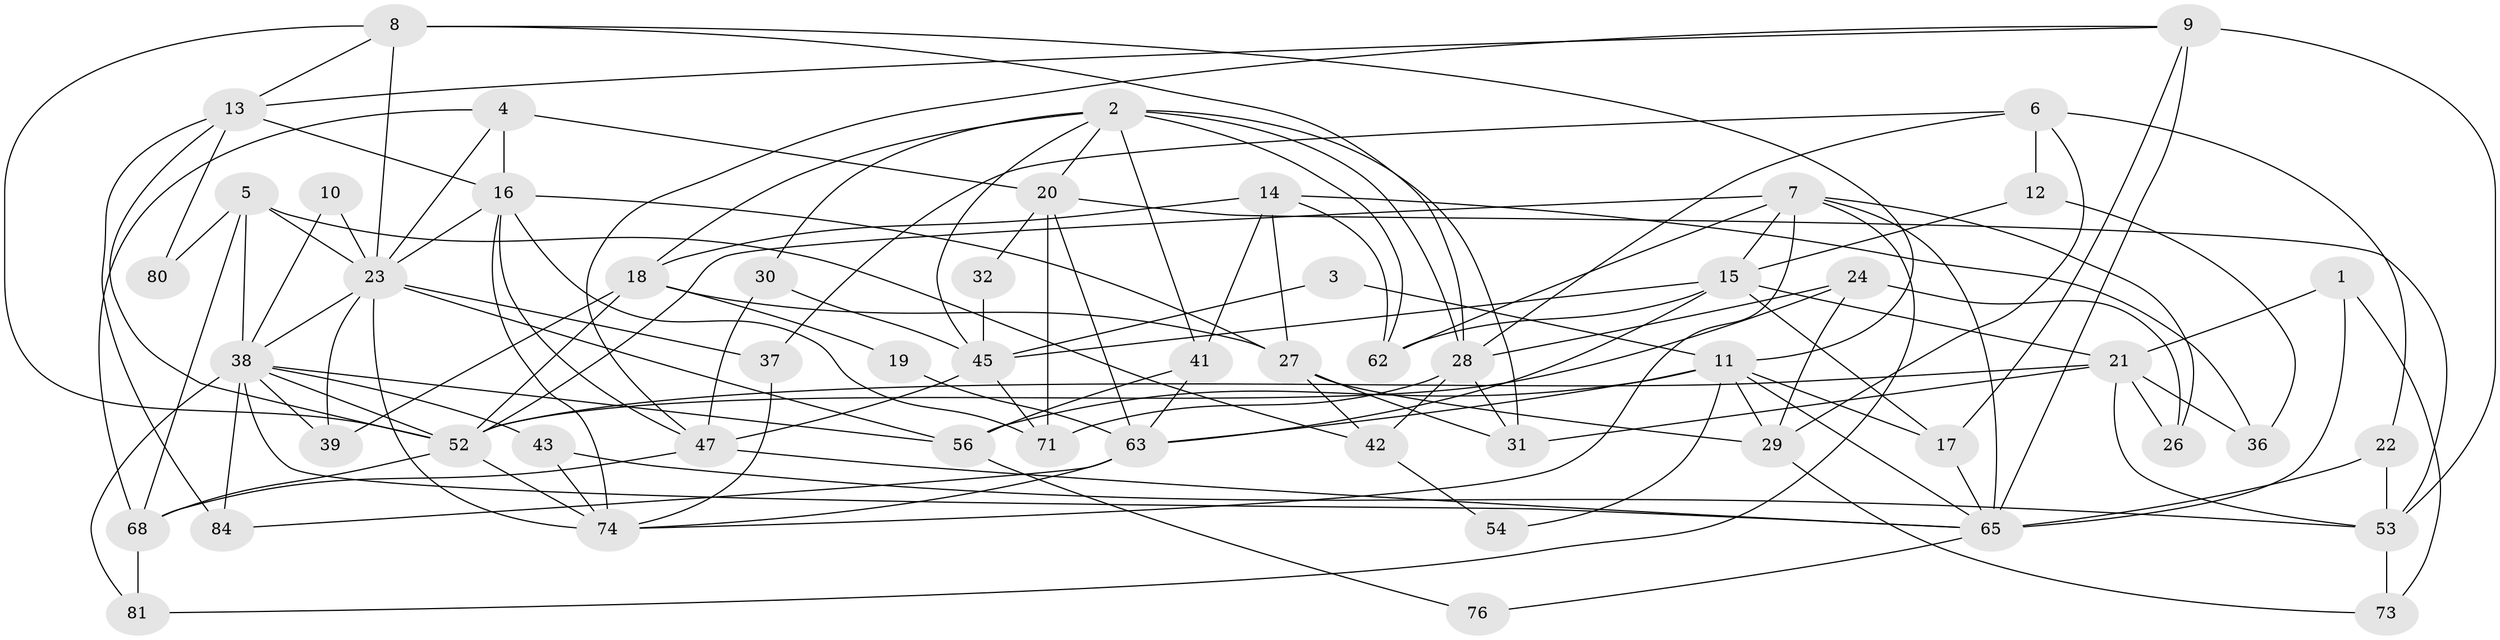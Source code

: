// Generated by graph-tools (version 1.1) at 2025/23/03/03/25 07:23:57]
// undirected, 55 vertices, 134 edges
graph export_dot {
graph [start="1"]
  node [color=gray90,style=filled];
  1 [super="+48"];
  2 [super="+33"];
  3;
  4 [super="+70"];
  5;
  6 [super="+49"];
  7 [super="+79"];
  8 [super="+44"];
  9 [super="+25"];
  10;
  11 [super="+46"];
  12;
  13 [super="+55"];
  14 [super="+67"];
  15 [super="+50"];
  16 [super="+60"];
  17;
  18 [super="+40"];
  19;
  20 [super="+72"];
  21 [super="+51"];
  22;
  23 [super="+61"];
  24 [super="+64"];
  26;
  27;
  28 [super="+75"];
  29 [super="+35"];
  30 [super="+83"];
  31 [super="+34"];
  32;
  36;
  37 [super="+77"];
  38 [super="+78"];
  39;
  41;
  42 [super="+66"];
  43;
  45 [super="+58"];
  47;
  52 [super="+57"];
  53 [super="+59"];
  54;
  56;
  62;
  63 [super="+69"];
  65 [super="+82"];
  68 [super="+86"];
  71;
  73;
  74 [super="+85"];
  76;
  80;
  81;
  84;
  1 -- 65;
  1 -- 73;
  1 -- 21;
  2 -- 30;
  2 -- 41;
  2 -- 62;
  2 -- 31;
  2 -- 45;
  2 -- 18;
  2 -- 20;
  2 -- 28;
  3 -- 11;
  3 -- 45;
  4 -- 20 [weight=2];
  4 -- 68;
  4 -- 16;
  4 -- 23;
  5 -- 38;
  5 -- 23;
  5 -- 42;
  5 -- 80;
  5 -- 68;
  6 -- 22;
  6 -- 37;
  6 -- 12;
  6 -- 29;
  6 -- 28;
  7 -- 26;
  7 -- 62;
  7 -- 65;
  7 -- 81;
  7 -- 52;
  7 -- 15;
  7 -- 74;
  8 -- 11;
  8 -- 52;
  8 -- 13;
  8 -- 23;
  8 -- 28;
  9 -- 47;
  9 -- 65;
  9 -- 17;
  9 -- 13;
  9 -- 53;
  10 -- 23;
  10 -- 38;
  11 -- 17;
  11 -- 29 [weight=2];
  11 -- 54;
  11 -- 65;
  11 -- 56;
  11 -- 63;
  12 -- 36;
  12 -- 15;
  13 -- 52;
  13 -- 84;
  13 -- 80;
  13 -- 16;
  14 -- 62;
  14 -- 27;
  14 -- 18;
  14 -- 36;
  14 -- 41;
  15 -- 62;
  15 -- 17;
  15 -- 21;
  15 -- 45;
  15 -- 63;
  16 -- 23;
  16 -- 74;
  16 -- 71;
  16 -- 27;
  16 -- 47;
  17 -- 65;
  18 -- 52;
  18 -- 19;
  18 -- 39;
  18 -- 27;
  19 -- 63;
  20 -- 32;
  20 -- 71;
  20 -- 53;
  20 -- 63;
  21 -- 52;
  21 -- 26;
  21 -- 31;
  21 -- 53;
  21 -- 36;
  22 -- 53;
  22 -- 65;
  23 -- 37;
  23 -- 38;
  23 -- 39;
  23 -- 56;
  23 -- 74;
  24 -- 26;
  24 -- 52;
  24 -- 28 [weight=2];
  24 -- 29;
  27 -- 29;
  27 -- 31;
  27 -- 42;
  28 -- 71;
  28 -- 31;
  28 -- 42;
  29 -- 73;
  30 -- 45;
  30 -- 47;
  32 -- 45;
  37 -- 74;
  38 -- 39;
  38 -- 43;
  38 -- 81;
  38 -- 84;
  38 -- 65;
  38 -- 56;
  38 -- 52;
  41 -- 56;
  41 -- 63;
  42 -- 54;
  43 -- 53;
  43 -- 74;
  45 -- 47;
  45 -- 71;
  47 -- 65 [weight=2];
  47 -- 68;
  52 -- 68;
  52 -- 74;
  53 -- 73;
  56 -- 76;
  63 -- 84;
  63 -- 74;
  65 -- 76;
  68 -- 81;
}
